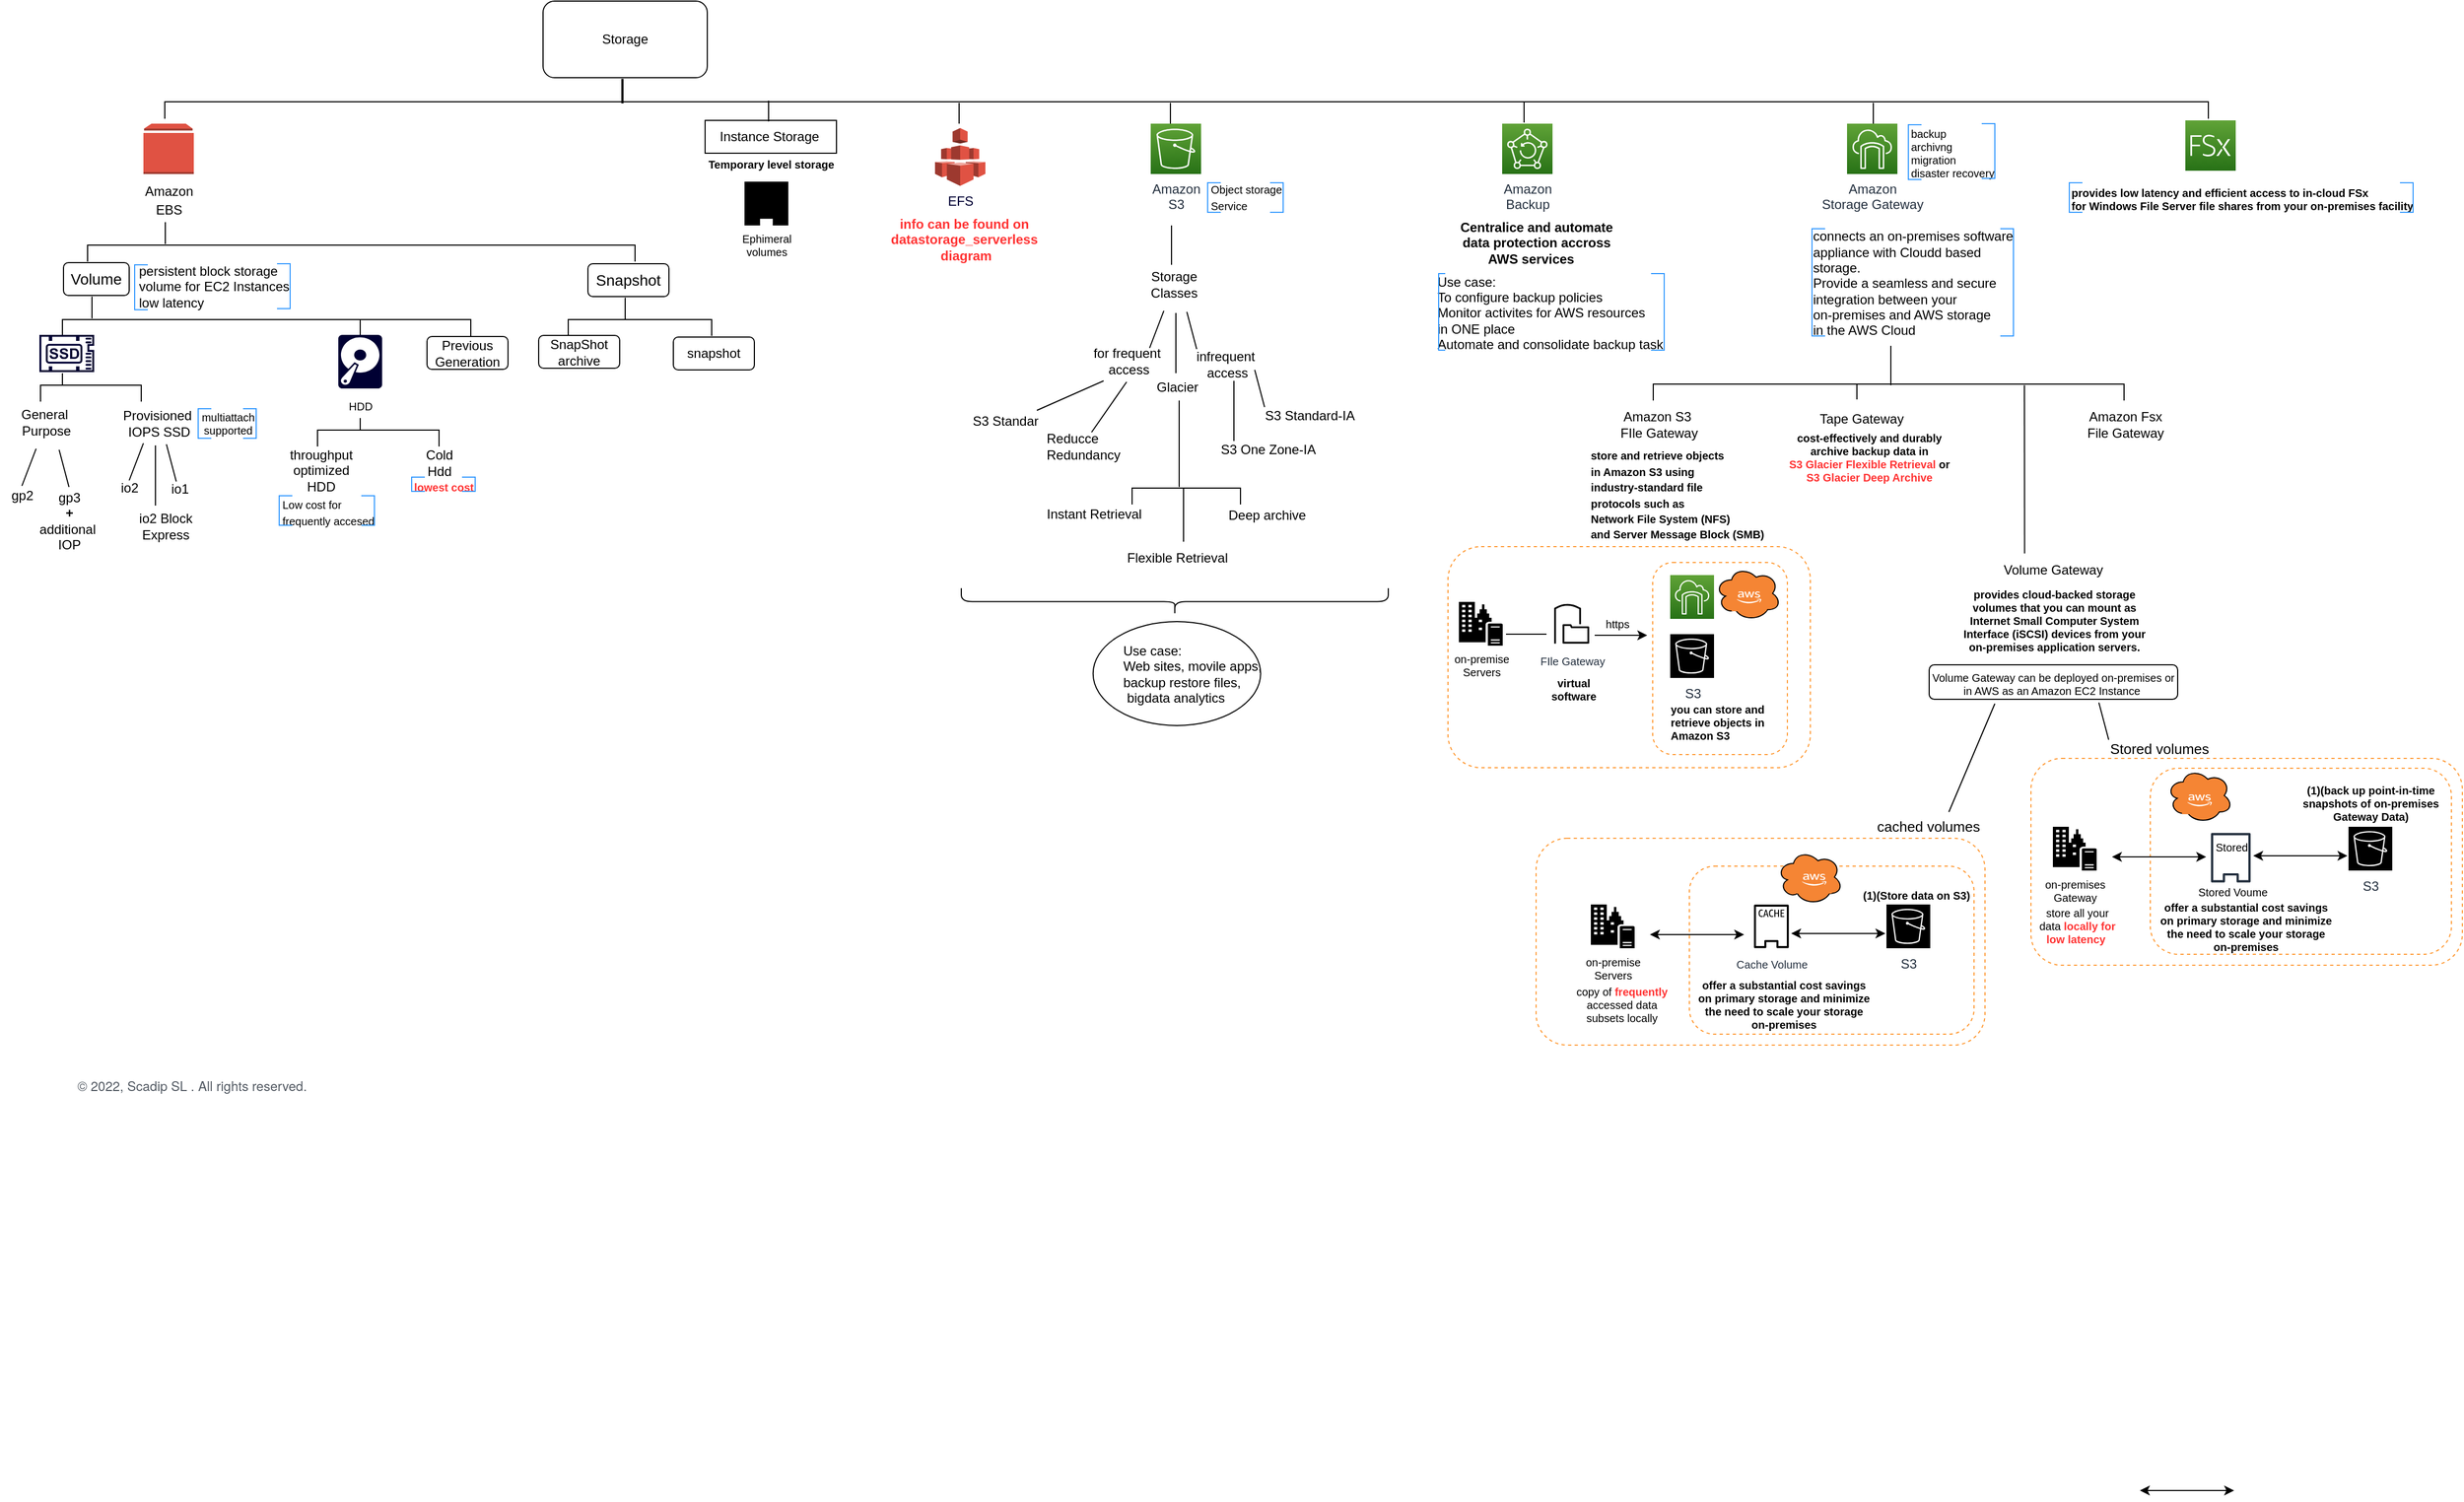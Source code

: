 <mxfile version="20.0.4" type="github">
  <diagram id="dNpaaLyYjejakmgUh9bT" name="Page-1">
    <mxGraphModel dx="1060" dy="617" grid="1" gridSize="10" guides="1" tooltips="1" connect="1" arrows="1" fold="1" page="1" pageScale="1" pageWidth="2336" pageHeight="1654" math="0" shadow="0">
      <root>
        <mxCell id="0" />
        <mxCell id="1" parent="0" />
        <mxCell id="cf06Xw0DI_L7y3Jn1LJ6-43" value="" style="rounded=1;whiteSpace=wrap;html=1;fontSize=13;fontColor=#000000;fillColor=none;gradientColor=none;strokeColor=#FF9933;dashed=1;" vertex="1" parent="1">
          <mxGeometry x="1322.5" y="537.5" width="331" height="202" as="geometry" />
        </mxCell>
        <mxCell id="cf06Xw0DI_L7y3Jn1LJ6-11" value="" style="rounded=1;whiteSpace=wrap;html=1;fontSize=13;fontColor=#000000;fillColor=none;gradientColor=none;strokeColor=#FF9933;dashed=1;" vertex="1" parent="1">
          <mxGeometry x="1855" y="731" width="394" height="189" as="geometry" />
        </mxCell>
        <mxCell id="cf06Xw0DI_L7y3Jn1LJ6-4" value="" style="rounded=1;whiteSpace=wrap;html=1;fontSize=13;fontColor=#000000;fillColor=none;gradientColor=none;strokeColor=#FF9933;dashed=1;" vertex="1" parent="1">
          <mxGeometry x="1543" y="829.5" width="260" height="153.5" as="geometry" />
        </mxCell>
        <mxCell id="cT7mzf2L48LDg-ybeG4r-135" value="" style="rounded=1;whiteSpace=wrap;html=1;fontSize=13;fontColor=#000000;fillColor=none;gradientColor=none;strokeColor=#FF9933;dashed=1;" parent="1" vertex="1">
          <mxGeometry x="1403" y="804" width="410" height="189" as="geometry" />
        </mxCell>
        <mxCell id="cT7mzf2L48LDg-ybeG4r-105" value="connects an on-premises software&lt;br&gt;appliance with Cloudd based &lt;br&gt;storage. &lt;br&gt;Provide a seamless and secure &lt;br&gt;integration between your &lt;br&gt;on-premises and AWS storage &lt;br&gt;in the AWS Cloud&amp;nbsp;" style="text;html=1;align=left;verticalAlign=middle;resizable=0;points=[];autosize=1;strokeColor=none;fillColor=none;fontSize=12;fontColor=#000000;" parent="1" vertex="1">
          <mxGeometry x="1654" y="242" width="210" height="110" as="geometry" />
        </mxCell>
        <mxCell id="cT7mzf2L48LDg-ybeG4r-103" value="" style="ellipse;whiteSpace=wrap;html=1;fontSize=10;fontColor=#FF3333;fillColor=none;" parent="1" vertex="1">
          <mxGeometry x="998.38" y="606" width="153" height="95" as="geometry" />
        </mxCell>
        <mxCell id="cT7mzf2L48LDg-ybeG4r-44" value="multiattach&lt;br&gt;supported" style="text;html=1;align=center;verticalAlign=middle;resizable=0;points=[];autosize=1;strokeColor=none;fillColor=none;fontSize=10;" parent="1" vertex="1">
          <mxGeometry x="173" y="405" width="70" height="40" as="geometry" />
        </mxCell>
        <mxCell id="8cmZsePVAe2AZ6mUPZ-U-2" value="Storage" style="rounded=1;whiteSpace=wrap;html=1;fillColor=none;" parent="1" vertex="1">
          <mxGeometry x="496" y="39" width="150" height="70" as="geometry" />
        </mxCell>
        <mxCell id="8cmZsePVAe2AZ6mUPZ-U-6" value="&lt;font style=&quot;font-size: 12px;&quot;&gt;Amazon &lt;br&gt;EBS&lt;/font&gt;" style="outlineConnect=0;dashed=0;verticalLabelPosition=bottom;verticalAlign=top;align=center;html=1;shape=mxgraph.aws3.volume;fillColor=#E05243;gradientColor=none;fontSize=14;aspect=fixed;" parent="1" vertex="1">
          <mxGeometry x="131" y="151" width="46" height="46" as="geometry" />
        </mxCell>
        <mxCell id="8cmZsePVAe2AZ6mUPZ-U-7" value="EFS" style="outlineConnect=0;dashed=0;verticalLabelPosition=bottom;verticalAlign=top;align=center;html=1;shape=mxgraph.aws3.efs;fillColor=#E05243;gradientColor=none;fontSize=12;fontColor=#000033;strokeColor=#3399FF;strokeWidth=1;aspect=fixed;" parent="1" vertex="1">
          <mxGeometry x="854" y="155" width="46" height="52.9" as="geometry" />
        </mxCell>
        <mxCell id="8cmZsePVAe2AZ6mUPZ-U-8" value="Amazon&lt;br&gt;S3" style="sketch=0;points=[[0,0,0],[0.25,0,0],[0.5,0,0],[0.75,0,0],[1,0,0],[0,1,0],[0.25,1,0],[0.5,1,0],[0.75,1,0],[1,1,0],[0,0.25,0],[0,0.5,0],[0,0.75,0],[1,0.25,0],[1,0.5,0],[1,0.75,0]];outlineConnect=0;fontColor=#232F3E;gradientColor=#60A337;gradientDirection=north;fillColor=#277116;strokeColor=#ffffff;dashed=0;verticalLabelPosition=bottom;verticalAlign=top;align=center;html=1;fontSize=12;fontStyle=0;shape=mxgraph.aws4.resourceIcon;resIcon=mxgraph.aws4.s3;aspect=fixed;" parent="1" vertex="1">
          <mxGeometry x="1051" y="151" width="46" height="46" as="geometry" />
        </mxCell>
        <mxCell id="8cmZsePVAe2AZ6mUPZ-U-9" value="Amazon&lt;br&gt;Backup" style="sketch=0;points=[[0,0,0],[0.25,0,0],[0.5,0,0],[0.75,0,0],[1,0,0],[0,1,0],[0.25,1,0],[0.5,1,0],[0.75,1,0],[1,1,0],[0,0.25,0],[0,0.5,0],[0,0.75,0],[1,0.25,0],[1,0.5,0],[1,0.75,0]];outlineConnect=0;fontColor=#232F3E;gradientColor=#60A337;gradientDirection=north;fillColor=#277116;strokeColor=#ffffff;dashed=0;verticalLabelPosition=bottom;verticalAlign=top;align=center;html=1;fontSize=12;fontStyle=0;aspect=fixed;shape=mxgraph.aws4.resourceIcon;resIcon=mxgraph.aws4.backup;" parent="1" vertex="1">
          <mxGeometry x="1372" y="151" width="46" height="46" as="geometry" />
        </mxCell>
        <mxCell id="8cmZsePVAe2AZ6mUPZ-U-11" value="Amazon&lt;br&gt;Storage Gateway" style="sketch=0;points=[[0,0,0],[0.25,0,0],[0.5,0,0],[0.75,0,0],[1,0,0],[0,1,0],[0.25,1,0],[0.5,1,0],[0.75,1,0],[1,1,0],[0,0.25,0],[0,0.5,0],[0,0.75,0],[1,0.25,0],[1,0.5,0],[1,0.75,0]];outlineConnect=0;fontColor=#232F3E;gradientColor=#60A337;gradientDirection=north;fillColor=#277116;strokeColor=#ffffff;dashed=0;verticalLabelPosition=bottom;verticalAlign=top;align=center;html=1;fontSize=12;fontStyle=0;shape=mxgraph.aws4.resourceIcon;resIcon=mxgraph.aws4.storage_gateway;aspect=fixed;" parent="1" vertex="1">
          <mxGeometry x="1687" y="151" width="46" height="46" as="geometry" />
        </mxCell>
        <mxCell id="8cmZsePVAe2AZ6mUPZ-U-12" value="" style="shape=partialRectangle;whiteSpace=wrap;html=1;bottom=1;right=1;left=1;top=0;fillColor=none;routingCenterX=-0.5;rotation=-180;direction=east;" parent="1" vertex="1">
          <mxGeometry x="150.5" y="131" width="1866.5" height="15" as="geometry" />
        </mxCell>
        <mxCell id="8cmZsePVAe2AZ6mUPZ-U-13" value="" style="line;strokeWidth=2;direction=south;html=1;" parent="1" vertex="1">
          <mxGeometry x="558.5" y="110" width="20" height="22.5" as="geometry" />
        </mxCell>
        <mxCell id="8cmZsePVAe2AZ6mUPZ-U-16" value="" style="endArrow=none;html=1;rounded=0;fontSize=12;" parent="1" edge="1">
          <mxGeometry width="50" height="50" relative="1" as="geometry">
            <mxPoint x="876" y="151" as="sourcePoint" />
            <mxPoint x="876" y="132" as="targetPoint" />
          </mxGeometry>
        </mxCell>
        <mxCell id="8cmZsePVAe2AZ6mUPZ-U-17" value="" style="endArrow=none;html=1;rounded=0;fontSize=12;" parent="1" edge="1">
          <mxGeometry width="50" height="50" relative="1" as="geometry">
            <mxPoint x="1069" y="151" as="sourcePoint" />
            <mxPoint x="1069" y="132" as="targetPoint" />
          </mxGeometry>
        </mxCell>
        <mxCell id="8cmZsePVAe2AZ6mUPZ-U-18" value="" style="endArrow=none;html=1;rounded=0;fontSize=12;" parent="1" edge="1">
          <mxGeometry width="50" height="50" relative="1" as="geometry">
            <mxPoint x="1392" y="150" as="sourcePoint" />
            <mxPoint x="1392" y="131" as="targetPoint" />
          </mxGeometry>
        </mxCell>
        <mxCell id="8cmZsePVAe2AZ6mUPZ-U-19" value="" style="endArrow=none;html=1;rounded=0;fontSize=12;" parent="1" edge="1">
          <mxGeometry width="50" height="50" relative="1" as="geometry">
            <mxPoint x="1711" y="151" as="sourcePoint" />
            <mxPoint x="1711" y="132" as="targetPoint" />
          </mxGeometry>
        </mxCell>
        <mxCell id="8cmZsePVAe2AZ6mUPZ-U-20" value="" style="sketch=0;points=[[0,0,0],[0.25,0,0],[0.5,0,0],[0.75,0,0],[1,0,0],[0,1,0],[0.25,1,0],[0.5,1,0],[0.75,1,0],[1,1,0],[0,0.25,0],[0,0.5,0],[0,0.75,0],[1,0.25,0],[1,0.5,0],[1,0.75,0]];outlineConnect=0;fontColor=#232F3E;gradientColor=#60A337;gradientDirection=north;fillColor=#277116;strokeColor=#ffffff;dashed=0;verticalLabelPosition=bottom;verticalAlign=top;align=center;html=1;fontSize=12;fontStyle=0;aspect=fixed;shape=mxgraph.aws4.resourceIcon;resIcon=mxgraph.aws4.fsx;" parent="1" vertex="1">
          <mxGeometry x="1996" y="148" width="46" height="46" as="geometry" />
        </mxCell>
        <mxCell id="cT7mzf2L48LDg-ybeG4r-1" value="&lt;font style=&quot;font-size: 14px;&quot;&gt;Volume&lt;/font&gt;" style="rounded=1;whiteSpace=wrap;html=1;fillColor=none;" parent="1" vertex="1">
          <mxGeometry x="58" y="278" width="60" height="30" as="geometry" />
        </mxCell>
        <mxCell id="cT7mzf2L48LDg-ybeG4r-2" value="&lt;font style=&quot;font-size: 14px;&quot;&gt;Snapshot&lt;/font&gt;" style="rounded=1;whiteSpace=wrap;html=1;fillColor=none;" parent="1" vertex="1">
          <mxGeometry x="537" y="279" width="74" height="30" as="geometry" />
        </mxCell>
        <mxCell id="cT7mzf2L48LDg-ybeG4r-3" value="" style="strokeWidth=1;html=1;shape=mxgraph.flowchart.annotation_1;align=left;pointerEvents=1;direction=south;" parent="1" vertex="1">
          <mxGeometry x="80" y="262" width="500" height="15" as="geometry" />
        </mxCell>
        <mxCell id="cT7mzf2L48LDg-ybeG4r-5" value="" style="endArrow=none;html=1;rounded=0;" parent="1" edge="1">
          <mxGeometry width="50" height="50" relative="1" as="geometry">
            <mxPoint x="151" y="261" as="sourcePoint" />
            <mxPoint x="151" y="241" as="targetPoint" />
          </mxGeometry>
        </mxCell>
        <mxCell id="cT7mzf2L48LDg-ybeG4r-7" value="" style="strokeWidth=1;html=1;shape=mxgraph.flowchart.annotation_1;align=left;pointerEvents=1;direction=south;" parent="1" vertex="1">
          <mxGeometry x="57" y="330" width="373" height="15" as="geometry" />
        </mxCell>
        <mxCell id="cT7mzf2L48LDg-ybeG4r-8" value="" style="endArrow=none;html=1;rounded=0;" parent="1" edge="1">
          <mxGeometry width="50" height="50" relative="1" as="geometry">
            <mxPoint x="84" y="329" as="sourcePoint" />
            <mxPoint x="84" y="309" as="targetPoint" />
          </mxGeometry>
        </mxCell>
        <mxCell id="cT7mzf2L48LDg-ybeG4r-9" value="" style="sketch=0;pointerEvents=1;shadow=0;dashed=0;html=1;strokeColor=none;fillColor=#000033;labelPosition=center;verticalLabelPosition=bottom;verticalAlign=top;align=center;outlineConnect=0;shape=mxgraph.vvd.ssd;fontSize=14;" parent="1" vertex="1">
          <mxGeometry x="36" y="344" width="50" height="34" as="geometry" />
        </mxCell>
        <mxCell id="cT7mzf2L48LDg-ybeG4r-11" value="&lt;font style=&quot;font-size: 10px;&quot;&gt;HDD&lt;/font&gt;" style="sketch=0;pointerEvents=1;shadow=0;dashed=0;html=1;strokeColor=none;fillColor=#000033;labelPosition=center;verticalLabelPosition=bottom;verticalAlign=top;outlineConnect=0;align=center;shape=mxgraph.office.devices.hard_disk;fontSize=14;" parent="1" vertex="1">
          <mxGeometry x="309" y="344" width="40" height="49" as="geometry" />
        </mxCell>
        <mxCell id="cT7mzf2L48LDg-ybeG4r-12" value="" style="endArrow=none;html=1;rounded=0;" parent="1" edge="1">
          <mxGeometry width="50" height="50" relative="1" as="geometry">
            <mxPoint x="329" y="344" as="sourcePoint" />
            <mxPoint x="329" y="330" as="targetPoint" />
          </mxGeometry>
        </mxCell>
        <mxCell id="cT7mzf2L48LDg-ybeG4r-13" value="&lt;font style=&quot;font-size: 12px;&quot;&gt;Previous Generation&lt;/font&gt;" style="rounded=1;whiteSpace=wrap;html=1;fillColor=none;fontSize=12;" parent="1" vertex="1">
          <mxGeometry x="390" y="345.5" width="74" height="30" as="geometry" />
        </mxCell>
        <mxCell id="cT7mzf2L48LDg-ybeG4r-14" value="" style="strokeWidth=1;html=1;shape=mxgraph.flowchart.annotation_1;align=left;pointerEvents=1;direction=south;" parent="1" vertex="1">
          <mxGeometry x="519" y="330" width="131" height="15" as="geometry" />
        </mxCell>
        <mxCell id="cT7mzf2L48LDg-ybeG4r-16" value="" style="endArrow=none;html=1;rounded=0;" parent="1" edge="1">
          <mxGeometry width="50" height="50" relative="1" as="geometry">
            <mxPoint x="571" y="330" as="sourcePoint" />
            <mxPoint x="571" y="310" as="targetPoint" />
          </mxGeometry>
        </mxCell>
        <mxCell id="cT7mzf2L48LDg-ybeG4r-17" value="&lt;font style=&quot;font-size: 12px;&quot;&gt;SnapShot archive&lt;/font&gt;" style="rounded=1;whiteSpace=wrap;html=1;fillColor=none;fontSize=12;" parent="1" vertex="1">
          <mxGeometry x="492" y="344.5" width="74" height="30" as="geometry" />
        </mxCell>
        <mxCell id="cT7mzf2L48LDg-ybeG4r-18" value="&lt;font style=&quot;font-size: 12px;&quot;&gt;snapshot&lt;/font&gt;" style="rounded=1;whiteSpace=wrap;html=1;fillColor=none;fontSize=12;" parent="1" vertex="1">
          <mxGeometry x="615" y="346" width="74" height="30" as="geometry" />
        </mxCell>
        <mxCell id="cT7mzf2L48LDg-ybeG4r-19" value="persistent block storage&amp;nbsp;&lt;br&gt;volume for EC2 Instances&lt;br&gt;low latency" style="text;html=1;align=left;verticalAlign=middle;resizable=0;points=[];autosize=1;strokeColor=none;fillColor=none;fontSize=12;" parent="1" vertex="1">
          <mxGeometry x="125" y="270" width="160" height="60" as="geometry" />
        </mxCell>
        <mxCell id="cT7mzf2L48LDg-ybeG4r-20" value="" style="strokeWidth=1;html=1;shape=mxgraph.flowchart.annotation_1;align=left;pointerEvents=1;fontColor=#000033;fillColor=none;strokeColor=#3399FF;" parent="1" vertex="1">
          <mxGeometry x="123" y="280" width="12" height="41" as="geometry" />
        </mxCell>
        <mxCell id="cT7mzf2L48LDg-ybeG4r-21" value="" style="strokeWidth=1;html=1;shape=mxgraph.flowchart.annotation_1;align=left;pointerEvents=1;fontColor=#000033;fillColor=none;direction=west;strokeColor=#3399FF;" parent="1" vertex="1">
          <mxGeometry x="253" y="279" width="12" height="41" as="geometry" />
        </mxCell>
        <mxCell id="cT7mzf2L48LDg-ybeG4r-22" value="" style="endArrow=none;html=1;rounded=0;" parent="1" edge="1">
          <mxGeometry width="50" height="50" relative="1" as="geometry">
            <mxPoint x="57" y="390" as="sourcePoint" />
            <mxPoint x="57" y="379" as="targetPoint" />
          </mxGeometry>
        </mxCell>
        <mxCell id="cT7mzf2L48LDg-ybeG4r-25" value="" style="strokeWidth=1;html=1;shape=mxgraph.flowchart.annotation_1;align=left;pointerEvents=1;direction=south;" parent="1" vertex="1">
          <mxGeometry x="37" y="390" width="92" height="15" as="geometry" />
        </mxCell>
        <mxCell id="cT7mzf2L48LDg-ybeG4r-26" value="General&amp;nbsp;&lt;br&gt;Purpose" style="text;html=1;align=center;verticalAlign=middle;resizable=0;points=[];autosize=1;strokeColor=none;fillColor=none;fontSize=12;" parent="1" vertex="1">
          <mxGeometry x="7" y="404" width="70" height="40" as="geometry" />
        </mxCell>
        <mxCell id="cT7mzf2L48LDg-ybeG4r-27" value="Provisioned&amp;nbsp;&lt;br&gt;IOPS SSD" style="text;html=1;align=center;verticalAlign=middle;resizable=0;points=[];autosize=1;strokeColor=none;fillColor=none;fontSize=12;" parent="1" vertex="1">
          <mxGeometry x="100" y="405" width="90" height="40" as="geometry" />
        </mxCell>
        <mxCell id="cT7mzf2L48LDg-ybeG4r-28" value="" style="endArrow=none;html=1;rounded=0;" parent="1" edge="1">
          <mxGeometry width="50" height="50" relative="1" as="geometry">
            <mxPoint x="20" y="482" as="sourcePoint" />
            <mxPoint x="33" y="448" as="targetPoint" />
          </mxGeometry>
        </mxCell>
        <mxCell id="cT7mzf2L48LDg-ybeG4r-29" value="gp2" style="text;html=1;align=center;verticalAlign=middle;resizable=0;points=[];autosize=1;strokeColor=none;fillColor=none;fontSize=12;" parent="1" vertex="1">
          <mxGeometry y="476" width="40" height="30" as="geometry" />
        </mxCell>
        <mxCell id="cT7mzf2L48LDg-ybeG4r-31" value="gp3&lt;br&gt;&lt;b&gt;+&lt;/b&gt;&lt;br&gt;additional&amp;nbsp;&lt;br&gt;IOP" style="text;html=1;align=center;verticalAlign=middle;resizable=0;points=[];autosize=1;strokeColor=none;fillColor=none;fontSize=12;" parent="1" vertex="1">
          <mxGeometry x="23" y="479" width="80" height="70" as="geometry" />
        </mxCell>
        <mxCell id="cT7mzf2L48LDg-ybeG4r-34" value="" style="endArrow=none;html=1;rounded=0;" parent="1" edge="1">
          <mxGeometry width="50" height="50" relative="1" as="geometry">
            <mxPoint x="63" y="483" as="sourcePoint" />
            <mxPoint x="54" y="449" as="targetPoint" />
          </mxGeometry>
        </mxCell>
        <mxCell id="cT7mzf2L48LDg-ybeG4r-35" value="" style="endArrow=none;html=1;rounded=0;" parent="1" edge="1">
          <mxGeometry width="50" height="50" relative="1" as="geometry">
            <mxPoint x="118" y="477" as="sourcePoint" />
            <mxPoint x="131" y="443" as="targetPoint" />
          </mxGeometry>
        </mxCell>
        <mxCell id="cT7mzf2L48LDg-ybeG4r-36" value="" style="endArrow=none;html=1;rounded=0;" parent="1" edge="1">
          <mxGeometry width="50" height="50" relative="1" as="geometry">
            <mxPoint x="161" y="478" as="sourcePoint" />
            <mxPoint x="152" y="444" as="targetPoint" />
          </mxGeometry>
        </mxCell>
        <mxCell id="cT7mzf2L48LDg-ybeG4r-37" value="" style="endArrow=none;html=1;rounded=0;" parent="1" edge="1">
          <mxGeometry width="50" height="50" relative="1" as="geometry">
            <mxPoint x="142" y="500" as="sourcePoint" />
            <mxPoint x="142" y="445" as="targetPoint" />
          </mxGeometry>
        </mxCell>
        <mxCell id="cT7mzf2L48LDg-ybeG4r-38" value="io1" style="text;html=1;align=center;verticalAlign=middle;resizable=0;points=[];autosize=1;strokeColor=none;fillColor=none;fontSize=12;" parent="1" vertex="1">
          <mxGeometry x="144" y="470" width="40" height="30" as="geometry" />
        </mxCell>
        <mxCell id="cT7mzf2L48LDg-ybeG4r-39" value="io2" style="text;html=1;align=center;verticalAlign=middle;resizable=0;points=[];autosize=1;strokeColor=none;fillColor=none;fontSize=12;" parent="1" vertex="1">
          <mxGeometry x="98" y="469" width="40" height="30" as="geometry" />
        </mxCell>
        <mxCell id="cT7mzf2L48LDg-ybeG4r-40" value="io2 Block &lt;br&gt;Express" style="text;html=1;align=center;verticalAlign=middle;resizable=0;points=[];autosize=1;strokeColor=none;fillColor=none;fontSize=12;" parent="1" vertex="1">
          <mxGeometry x="116" y="499" width="70" height="40" as="geometry" />
        </mxCell>
        <mxCell id="cT7mzf2L48LDg-ybeG4r-42" value="" style="strokeWidth=1;html=1;shape=mxgraph.flowchart.annotation_1;align=left;pointerEvents=1;fontColor=#000033;fillColor=none;strokeColor=#3399FF;" parent="1" vertex="1">
          <mxGeometry x="181" y="411.5" width="12" height="27" as="geometry" />
        </mxCell>
        <mxCell id="cT7mzf2L48LDg-ybeG4r-43" value="" style="strokeWidth=1;html=1;shape=mxgraph.flowchart.annotation_1;align=left;pointerEvents=1;fontColor=#000033;fillColor=none;direction=west;strokeColor=#3399FF;" parent="1" vertex="1">
          <mxGeometry x="222" y="411.5" width="12" height="27" as="geometry" />
        </mxCell>
        <mxCell id="cT7mzf2L48LDg-ybeG4r-47" value="" style="endArrow=none;html=1;rounded=0;" parent="1" edge="1">
          <mxGeometry width="50" height="50" relative="1" as="geometry">
            <mxPoint x="329" y="431" as="sourcePoint" />
            <mxPoint x="329" y="420" as="targetPoint" />
          </mxGeometry>
        </mxCell>
        <mxCell id="cT7mzf2L48LDg-ybeG4r-48" value="" style="strokeWidth=1;html=1;shape=mxgraph.flowchart.annotation_1;align=left;pointerEvents=1;direction=south;" parent="1" vertex="1">
          <mxGeometry x="290" y="431" width="111" height="15" as="geometry" />
        </mxCell>
        <mxCell id="cT7mzf2L48LDg-ybeG4r-49" value="&lt;span style=&quot;font-size: 12px;&quot;&gt;throughput&lt;br&gt;optimized&lt;br&gt;HDD&lt;br&gt;&lt;/span&gt;" style="text;html=1;align=center;verticalAlign=middle;resizable=0;points=[];autosize=1;strokeColor=none;fillColor=none;fontSize=10;" parent="1" vertex="1">
          <mxGeometry x="253" y="438" width="80" height="60" as="geometry" />
        </mxCell>
        <mxCell id="cT7mzf2L48LDg-ybeG4r-50" value="Cold&lt;br&gt;Hdd" style="text;html=1;align=center;verticalAlign=middle;resizable=0;points=[];autosize=1;strokeColor=none;fillColor=none;fontSize=12;" parent="1" vertex="1">
          <mxGeometry x="376" y="441" width="50" height="40" as="geometry" />
        </mxCell>
        <mxCell id="cT7mzf2L48LDg-ybeG4r-51" value="&lt;font style=&quot;font-size: 10px;&quot;&gt;Low cost for&amp;nbsp;&lt;br&gt;frequently accesed&lt;/font&gt;" style="text;html=1;align=left;verticalAlign=middle;resizable=0;points=[];autosize=1;strokeColor=none;fillColor=none;fontSize=12;" parent="1" vertex="1">
          <mxGeometry x="256" y="486" width="110" height="40" as="geometry" />
        </mxCell>
        <mxCell id="cT7mzf2L48LDg-ybeG4r-53" value="" style="strokeWidth=1;html=1;shape=mxgraph.flowchart.annotation_1;align=left;pointerEvents=1;fontColor=#000033;fillColor=none;strokeColor=#3399FF;" parent="1" vertex="1">
          <mxGeometry x="255" y="491" width="12" height="27" as="geometry" />
        </mxCell>
        <mxCell id="cT7mzf2L48LDg-ybeG4r-54" value="" style="strokeWidth=1;html=1;shape=mxgraph.flowchart.annotation_1;align=left;pointerEvents=1;fontColor=#000033;fillColor=none;direction=west;strokeColor=#3399FF;" parent="1" vertex="1">
          <mxGeometry x="330" y="491" width="12" height="27" as="geometry" />
        </mxCell>
        <mxCell id="cT7mzf2L48LDg-ybeG4r-55" value="&lt;b&gt;&lt;font color=&quot;#ff3333&quot;&gt;lowest cost&lt;/font&gt;&lt;/b&gt;" style="text;html=1;align=center;verticalAlign=middle;resizable=0;points=[];autosize=1;strokeColor=none;fillColor=none;fontSize=10;" parent="1" vertex="1">
          <mxGeometry x="365" y="468" width="80" height="30" as="geometry" />
        </mxCell>
        <mxCell id="cT7mzf2L48LDg-ybeG4r-56" value="" style="strokeWidth=1;html=1;shape=mxgraph.flowchart.annotation_1;align=left;pointerEvents=1;fontColor=#000033;fillColor=none;strokeColor=#3399FF;" parent="1" vertex="1">
          <mxGeometry x="376" y="474" width="12" height="13" as="geometry" />
        </mxCell>
        <mxCell id="cT7mzf2L48LDg-ybeG4r-57" value="" style="strokeWidth=1;html=1;shape=mxgraph.flowchart.annotation_1;align=left;pointerEvents=1;fontColor=#000033;fillColor=none;direction=west;strokeColor=#3399FF;" parent="1" vertex="1">
          <mxGeometry x="422" y="474" width="12" height="13" as="geometry" />
        </mxCell>
        <mxCell id="cT7mzf2L48LDg-ybeG4r-58" value="&lt;font color=&quot;#000000&quot; style=&quot;font-size: 10px;&quot;&gt;Object storage&amp;nbsp; &lt;br&gt;Service&amp;nbsp;&lt;/font&gt;" style="text;html=1;align=left;verticalAlign=middle;resizable=0;points=[];autosize=1;strokeColor=none;fillColor=none;fontSize=12;fontColor=#FF3333;" parent="1" vertex="1">
          <mxGeometry x="1104" y="197.9" width="90" height="40" as="geometry" />
        </mxCell>
        <mxCell id="cT7mzf2L48LDg-ybeG4r-59" value="Use case:&amp;nbsp; &lt;br&gt;Web sites, movile apps, &lt;br&gt;backup restore files,&lt;br&gt;&amp;nbsp;bigdata analytics&amp;nbsp;" style="text;html=1;align=left;verticalAlign=middle;resizable=0;points=[];autosize=1;strokeColor=none;fillColor=none;fontSize=12;fontColor=#000000;" parent="1" vertex="1">
          <mxGeometry x="1023.63" y="618.5" width="150" height="70" as="geometry" />
        </mxCell>
        <mxCell id="cT7mzf2L48LDg-ybeG4r-61" value="Centralice and automate &lt;br&gt;data protection accross &lt;br&gt;AWS services&amp;nbsp; &amp;nbsp;" style="text;html=1;align=center;verticalAlign=middle;resizable=0;points=[];autosize=1;strokeColor=none;fillColor=none;fontSize=12;fontColor=#000000;fontStyle=1" parent="1" vertex="1">
          <mxGeometry x="1323" y="230" width="160" height="60" as="geometry" />
        </mxCell>
        <mxCell id="cT7mzf2L48LDg-ybeG4r-62" value="Use case:&lt;br&gt;To configure backup policies &lt;br&gt;Monitor activites for AWS resources &lt;br&gt;in ONE place&lt;br&gt;Automate and consolidate backup task" style="text;html=1;align=left;verticalAlign=middle;resizable=0;points=[];autosize=1;strokeColor=none;fillColor=none;fontSize=12;fontColor=#000000;" parent="1" vertex="1">
          <mxGeometry x="1311" y="278.5" width="230" height="90" as="geometry" />
        </mxCell>
        <mxCell id="cT7mzf2L48LDg-ybeG4r-63" value="" style="strokeWidth=1;html=1;shape=mxgraph.flowchart.annotation_1;align=left;pointerEvents=1;fontColor=#000033;fillColor=none;strokeColor=#3399FF;" parent="1" vertex="1">
          <mxGeometry x="1314" y="288" width="6" height="70" as="geometry" />
        </mxCell>
        <mxCell id="cT7mzf2L48LDg-ybeG4r-64" value="" style="strokeWidth=1;html=1;shape=mxgraph.flowchart.annotation_1;align=left;pointerEvents=1;fontColor=#000033;fillColor=none;direction=west;strokeColor=#3399FF;" parent="1" vertex="1">
          <mxGeometry x="1508" y="288" width="12" height="70" as="geometry" />
        </mxCell>
        <mxCell id="cT7mzf2L48LDg-ybeG4r-67" value="" style="strokeWidth=1;html=1;shape=mxgraph.flowchart.annotation_1;align=left;pointerEvents=1;fontColor=#000033;fillColor=none;strokeColor=#3399FF;" parent="1" vertex="1">
          <mxGeometry x="1655" y="247" width="12" height="98" as="geometry" />
        </mxCell>
        <mxCell id="cT7mzf2L48LDg-ybeG4r-68" value="" style="strokeWidth=1;html=1;shape=mxgraph.flowchart.annotation_1;align=left;pointerEvents=1;fontColor=#000033;fillColor=none;direction=west;strokeColor=#3399FF;" parent="1" vertex="1">
          <mxGeometry x="1827" y="247" width="12" height="98" as="geometry" />
        </mxCell>
        <mxCell id="cT7mzf2L48LDg-ybeG4r-75" value="&lt;b&gt;&lt;font color=&quot;#ff3333&quot;&gt;info can be found on&amp;nbsp;&lt;br&gt;datastorage_serverless&amp;nbsp;&lt;br&gt;diagram&lt;/font&gt;&lt;/b&gt;" style="text;html=1;align=center;verticalAlign=middle;resizable=0;points=[];autosize=1;strokeColor=none;fillColor=none;fontSize=12;fontColor=#000000;" parent="1" vertex="1">
          <mxGeometry x="802" y="227" width="160" height="60" as="geometry" />
        </mxCell>
        <mxCell id="cT7mzf2L48LDg-ybeG4r-76" value="" style="endArrow=none;html=1;rounded=0;fontSize=12;" parent="1" edge="1">
          <mxGeometry width="50" height="50" relative="1" as="geometry">
            <mxPoint x="1070" y="280" as="sourcePoint" />
            <mxPoint x="1070" y="244" as="targetPoint" />
          </mxGeometry>
        </mxCell>
        <mxCell id="cT7mzf2L48LDg-ybeG4r-79" value="Storage&lt;br&gt;Classes" style="text;html=1;align=center;verticalAlign=middle;resizable=0;points=[];autosize=1;strokeColor=none;fillColor=none;fontSize=12;fontColor=#000000;" parent="1" vertex="1">
          <mxGeometry x="1037" y="277.5" width="70" height="40" as="geometry" />
        </mxCell>
        <mxCell id="cT7mzf2L48LDg-ybeG4r-80" value="" style="endArrow=none;html=1;rounded=0;" parent="1" edge="1">
          <mxGeometry width="50" height="50" relative="1" as="geometry">
            <mxPoint x="1050" y="356" as="sourcePoint" />
            <mxPoint x="1063" y="322" as="targetPoint" />
          </mxGeometry>
        </mxCell>
        <mxCell id="cT7mzf2L48LDg-ybeG4r-81" value="" style="endArrow=none;html=1;rounded=0;" parent="1" edge="1">
          <mxGeometry width="50" height="50" relative="1" as="geometry">
            <mxPoint x="1093" y="357" as="sourcePoint" />
            <mxPoint x="1084" y="323" as="targetPoint" />
          </mxGeometry>
        </mxCell>
        <mxCell id="cT7mzf2L48LDg-ybeG4r-82" value="" style="endArrow=none;html=1;rounded=0;" parent="1" edge="1">
          <mxGeometry width="50" height="50" relative="1" as="geometry">
            <mxPoint x="1074" y="379" as="sourcePoint" />
            <mxPoint x="1074" y="324" as="targetPoint" />
          </mxGeometry>
        </mxCell>
        <mxCell id="cT7mzf2L48LDg-ybeG4r-83" value="for frequent&lt;br&gt;&amp;nbsp;access" style="text;html=1;align=center;verticalAlign=middle;resizable=0;points=[];autosize=1;strokeColor=none;fillColor=none;fontSize=12;fontColor=#000000;" parent="1" vertex="1">
          <mxGeometry x="989" y="348" width="80" height="40" as="geometry" />
        </mxCell>
        <mxCell id="cT7mzf2L48LDg-ybeG4r-84" value="infrequent&lt;br&gt;&amp;nbsp;access" style="text;html=1;align=center;verticalAlign=middle;resizable=0;points=[];autosize=1;strokeColor=none;fillColor=none;fontSize=12;fontColor=#000000;" parent="1" vertex="1">
          <mxGeometry x="1079" y="351" width="80" height="40" as="geometry" />
        </mxCell>
        <mxCell id="cT7mzf2L48LDg-ybeG4r-85" value="Glacier" style="text;html=1;align=center;verticalAlign=middle;resizable=0;points=[];autosize=1;strokeColor=none;fillColor=none;fontSize=12;fontColor=#000000;" parent="1" vertex="1">
          <mxGeometry x="1045" y="377" width="60" height="30" as="geometry" />
        </mxCell>
        <mxCell id="cT7mzf2L48LDg-ybeG4r-86" value="" style="endArrow=none;html=1;rounded=0;" parent="1" edge="1">
          <mxGeometry width="50" height="50" relative="1" as="geometry">
            <mxPoint x="947" y="413" as="sourcePoint" />
            <mxPoint x="1008" y="386" as="targetPoint" />
          </mxGeometry>
        </mxCell>
        <mxCell id="cT7mzf2L48LDg-ybeG4r-87" value="" style="endArrow=none;html=1;rounded=0;" parent="1" edge="1">
          <mxGeometry width="50" height="50" relative="1" as="geometry">
            <mxPoint x="997" y="433" as="sourcePoint" />
            <mxPoint x="1029" y="387" as="targetPoint" />
          </mxGeometry>
        </mxCell>
        <mxCell id="cT7mzf2L48LDg-ybeG4r-88" value="S3 Standar" style="text;html=1;align=center;verticalAlign=middle;resizable=0;points=[];autosize=1;strokeColor=none;fillColor=none;fontSize=12;fontColor=#000000;" parent="1" vertex="1">
          <mxGeometry x="878" y="408" width="80" height="30" as="geometry" />
        </mxCell>
        <mxCell id="cT7mzf2L48LDg-ybeG4r-89" value="Reducce&amp;nbsp;&lt;br&gt;Redundancy" style="text;html=1;align=left;verticalAlign=middle;resizable=0;points=[];autosize=1;strokeColor=none;fillColor=none;fontSize=12;fontColor=#000000;" parent="1" vertex="1">
          <mxGeometry x="954" y="426" width="90" height="40" as="geometry" />
        </mxCell>
        <mxCell id="cT7mzf2L48LDg-ybeG4r-90" value="S3 Standard-IA" style="text;html=1;align=center;verticalAlign=middle;resizable=0;points=[];autosize=1;strokeColor=none;fillColor=none;fontSize=12;fontColor=#000000;" parent="1" vertex="1">
          <mxGeometry x="1141" y="403" width="110" height="30" as="geometry" />
        </mxCell>
        <mxCell id="cT7mzf2L48LDg-ybeG4r-91" value="S3 One Zone-IA" style="text;html=1;align=center;verticalAlign=middle;resizable=0;points=[];autosize=1;strokeColor=none;fillColor=none;fontSize=12;fontColor=#000000;" parent="1" vertex="1">
          <mxGeometry x="1103" y="434" width="110" height="30" as="geometry" />
        </mxCell>
        <mxCell id="cT7mzf2L48LDg-ybeG4r-92" value="" style="endArrow=none;html=1;rounded=0;" parent="1" edge="1">
          <mxGeometry width="50" height="50" relative="1" as="geometry">
            <mxPoint x="1155" y="410" as="sourcePoint" />
            <mxPoint x="1146" y="376" as="targetPoint" />
          </mxGeometry>
        </mxCell>
        <mxCell id="cT7mzf2L48LDg-ybeG4r-93" value="" style="endArrow=none;html=1;rounded=0;" parent="1" edge="1">
          <mxGeometry width="50" height="50" relative="1" as="geometry">
            <mxPoint x="1127" y="441" as="sourcePoint" />
            <mxPoint x="1127" y="386" as="targetPoint" />
          </mxGeometry>
        </mxCell>
        <mxCell id="cT7mzf2L48LDg-ybeG4r-94" value="" style="endArrow=none;html=1;rounded=0;" parent="1" edge="1">
          <mxGeometry width="50" height="50" relative="1" as="geometry">
            <mxPoint x="1077" y="483" as="sourcePoint" />
            <mxPoint x="1077" y="404" as="targetPoint" />
          </mxGeometry>
        </mxCell>
        <mxCell id="cT7mzf2L48LDg-ybeG4r-95" value="" style="strokeWidth=1;html=1;shape=mxgraph.flowchart.annotation_1;align=left;pointerEvents=1;direction=south;" parent="1" vertex="1">
          <mxGeometry x="1034" y="484" width="99" height="15" as="geometry" />
        </mxCell>
        <mxCell id="cT7mzf2L48LDg-ybeG4r-96" value="Instant Retrieval" style="text;html=1;align=center;verticalAlign=middle;resizable=0;points=[];autosize=1;strokeColor=none;fillColor=none;fontSize=12;fontColor=#000000;" parent="1" vertex="1">
          <mxGeometry x="944" y="493" width="110" height="30" as="geometry" />
        </mxCell>
        <mxCell id="cT7mzf2L48LDg-ybeG4r-97" value="Flexible Retrieval" style="text;html=1;align=center;verticalAlign=middle;resizable=0;points=[];autosize=1;strokeColor=none;fillColor=none;fontSize=12;fontColor=#000000;" parent="1" vertex="1">
          <mxGeometry x="1015" y="533" width="120" height="30" as="geometry" />
        </mxCell>
        <mxCell id="cT7mzf2L48LDg-ybeG4r-98" value="Deep archive" style="text;html=1;align=center;verticalAlign=middle;resizable=0;points=[];autosize=1;strokeColor=none;fillColor=none;fontSize=12;fontColor=#000000;" parent="1" vertex="1">
          <mxGeometry x="1112" y="494" width="90" height="30" as="geometry" />
        </mxCell>
        <mxCell id="cT7mzf2L48LDg-ybeG4r-99" value="" style="endArrow=none;html=1;rounded=0;" parent="1" edge="1">
          <mxGeometry width="50" height="50" relative="1" as="geometry">
            <mxPoint x="1081" y="533" as="sourcePoint" />
            <mxPoint x="1081" y="484" as="targetPoint" />
          </mxGeometry>
        </mxCell>
        <mxCell id="cT7mzf2L48LDg-ybeG4r-100" value="" style="strokeWidth=1;html=1;shape=mxgraph.flowchart.annotation_1;align=left;pointerEvents=1;fontColor=#000033;fillColor=none;strokeColor=#3399FF;" parent="1" vertex="1">
          <mxGeometry x="1103" y="205" width="12" height="27" as="geometry" />
        </mxCell>
        <mxCell id="cT7mzf2L48LDg-ybeG4r-101" value="" style="strokeWidth=1;html=1;shape=mxgraph.flowchart.annotation_1;align=left;pointerEvents=1;fontColor=#000033;fillColor=none;direction=west;strokeColor=#3399FF;" parent="1" vertex="1">
          <mxGeometry x="1160" y="205" width="12" height="27" as="geometry" />
        </mxCell>
        <mxCell id="cT7mzf2L48LDg-ybeG4r-102" value="" style="shape=curlyBracket;whiteSpace=wrap;html=1;rounded=1;flipH=1;fontSize=10;fontColor=#FF3333;fillColor=none;size=0.5;direction=north;" parent="1" vertex="1">
          <mxGeometry x="878" y="575.5" width="390" height="24.5" as="geometry" />
        </mxCell>
        <mxCell id="cT7mzf2L48LDg-ybeG4r-106" value="" style="endArrow=none;html=1;rounded=0;fontSize=12;" parent="1" edge="1">
          <mxGeometry width="50" height="50" relative="1" as="geometry">
            <mxPoint x="1727" y="390" as="sourcePoint" />
            <mxPoint x="1727" y="354" as="targetPoint" />
          </mxGeometry>
        </mxCell>
        <mxCell id="cT7mzf2L48LDg-ybeG4r-110" value="" style="strokeWidth=1;html=1;shape=mxgraph.flowchart.annotation_1;align=left;pointerEvents=1;direction=south;" parent="1" vertex="1">
          <mxGeometry x="1510" y="389" width="430" height="15" as="geometry" />
        </mxCell>
        <mxCell id="cT7mzf2L48LDg-ybeG4r-111" value="Amazon S3&amp;nbsp;&lt;br&gt;FIle Gateway" style="text;html=1;align=center;verticalAlign=middle;resizable=0;points=[];autosize=1;strokeColor=none;fillColor=none;fontSize=12;fontColor=#000000;" parent="1" vertex="1">
          <mxGeometry x="1470" y="406" width="90" height="40" as="geometry" />
        </mxCell>
        <mxCell id="cT7mzf2L48LDg-ybeG4r-112" value="Amazon Fsx&lt;br&gt;File Gateway" style="text;html=1;align=center;verticalAlign=middle;resizable=0;points=[];autosize=1;strokeColor=none;fillColor=none;fontSize=12;fontColor=#000000;" parent="1" vertex="1">
          <mxGeometry x="1896" y="406" width="90" height="40" as="geometry" />
        </mxCell>
        <mxCell id="cT7mzf2L48LDg-ybeG4r-113" value="Tape Gateway" style="text;html=1;align=center;verticalAlign=middle;resizable=0;points=[];autosize=1;strokeColor=none;fillColor=none;fontSize=12;fontColor=#000000;" parent="1" vertex="1">
          <mxGeometry x="1650" y="406" width="100" height="30" as="geometry" />
        </mxCell>
        <mxCell id="cT7mzf2L48LDg-ybeG4r-114" value="Volume Gateway" style="text;html=1;align=center;verticalAlign=middle;resizable=0;points=[];autosize=1;strokeColor=none;fillColor=none;fontSize=12;fontColor=#000000;" parent="1" vertex="1">
          <mxGeometry x="1820" y="544" width="110" height="30" as="geometry" />
        </mxCell>
        <mxCell id="cT7mzf2L48LDg-ybeG4r-115" value="" style="endArrow=none;html=1;rounded=0;" parent="1" edge="1">
          <mxGeometry width="50" height="50" relative="1" as="geometry">
            <mxPoint x="1696" y="403" as="sourcePoint" />
            <mxPoint x="1696" y="389" as="targetPoint" />
          </mxGeometry>
        </mxCell>
        <mxCell id="cT7mzf2L48LDg-ybeG4r-116" value="" style="endArrow=none;html=1;rounded=0;exitX=0.42;exitY=-0.009;exitDx=0;exitDy=0;exitPerimeter=0;" parent="1" edge="1">
          <mxGeometry width="50" height="50" relative="1" as="geometry">
            <mxPoint x="1849.2" y="543.73" as="sourcePoint" />
            <mxPoint x="1849" y="390" as="targetPoint" />
          </mxGeometry>
        </mxCell>
        <mxCell id="cT7mzf2L48LDg-ybeG4r-117" value="&lt;font style=&quot;font-size: 10px;&quot;&gt;&lt;b&gt;store and retrieve objects &lt;br&gt;in Amazon S3 using &lt;br&gt;industry-standard file &lt;br&gt;protocols such as &lt;br&gt;Network File System (NFS) &lt;br&gt;and Server Message Block (SMB)&lt;/b&gt;&lt;/font&gt;" style="text;html=1;align=left;verticalAlign=middle;resizable=0;points=[];autosize=1;strokeColor=none;fillColor=none;fontSize=12;fontColor=#000000;" parent="1" vertex="1">
          <mxGeometry x="1451" y="440" width="180" height="100" as="geometry" />
        </mxCell>
        <mxCell id="cT7mzf2L48LDg-ybeG4r-118" value="&lt;b&gt;provides cloud-backed storage &lt;br&gt;volumes that you can mount as &lt;br&gt;Internet Small Computer System &lt;br&gt;Interface (iSCSI) devices from your &lt;br&gt;on-premises application servers.&lt;/b&gt;" style="text;html=1;align=center;verticalAlign=middle;resizable=0;points=[];autosize=1;strokeColor=none;fillColor=none;fontSize=10;fontColor=#000000;" parent="1" vertex="1">
          <mxGeometry x="1781" y="570" width="190" height="70" as="geometry" />
        </mxCell>
        <mxCell id="cT7mzf2L48LDg-ybeG4r-119" value="Volume Gateway can be deployed on-premises or &lt;br&gt;in AWS as an Amazon EC2 Instance&amp;nbsp;" style="text;html=1;align=center;verticalAlign=middle;resizable=0;points=[];autosize=1;strokeColor=none;fillColor=none;fontSize=10;fontColor=#000000;" parent="1" vertex="1">
          <mxGeometry x="1755" y="642.5" width="240" height="40" as="geometry" />
        </mxCell>
        <mxCell id="cT7mzf2L48LDg-ybeG4r-120" value="" style="rounded=1;whiteSpace=wrap;html=1;fontSize=10;fontColor=#000000;fillColor=none;" parent="1" vertex="1">
          <mxGeometry x="1762" y="645.5" width="227" height="31.5" as="geometry" />
        </mxCell>
        <mxCell id="cT7mzf2L48LDg-ybeG4r-121" value="S3" style="sketch=0;points=[[0,0,0],[0.25,0,0],[0.5,0,0],[0.75,0,0],[1,0,0],[0,1,0],[0.25,1,0],[0.5,1,0],[0.75,1,0],[1,1,0],[0,0.25,0],[0,0.5,0],[0,0.75,0],[1,0.25,0],[1,0.5,0],[1,0.75,0]];outlineConnect=0;fontColor=#232F3E;gradientColor=none;gradientDirection=north;fillColor=#000000;strokeColor=#ffffff;dashed=0;verticalLabelPosition=bottom;verticalAlign=top;align=center;html=1;fontSize=12;fontStyle=0;aspect=fixed;shape=mxgraph.aws4.resourceIcon;resIcon=mxgraph.aws4.s3;" parent="1" vertex="1">
          <mxGeometry x="1723" y="864.5" width="40" height="40" as="geometry" />
        </mxCell>
        <mxCell id="cT7mzf2L48LDg-ybeG4r-123" value="&lt;b&gt;(1)(Store data on S3)&lt;/b&gt;" style="text;html=1;align=center;verticalAlign=middle;resizable=0;points=[];autosize=1;strokeColor=none;fillColor=none;fontSize=10;fontColor=#000000;" parent="1" vertex="1">
          <mxGeometry x="1690" y="841" width="120" height="30" as="geometry" />
        </mxCell>
        <mxCell id="cT7mzf2L48LDg-ybeG4r-124" value="&lt;font style=&quot;font-size: 10px;&quot;&gt;Cache Volume&lt;/font&gt;" style="sketch=0;outlineConnect=0;fontColor=#232F3E;gradientColor=none;fillColor=#000000;strokeColor=none;dashed=0;verticalLabelPosition=bottom;verticalAlign=top;align=center;html=1;fontSize=12;fontStyle=0;aspect=fixed;pointerEvents=1;shape=mxgraph.aws4.cached_volume;" parent="1" vertex="1">
          <mxGeometry x="1602" y="864.5" width="31.8" height="40" as="geometry" />
        </mxCell>
        <mxCell id="cT7mzf2L48LDg-ybeG4r-126" value="on-premise&lt;br&gt;Servers" style="sketch=0;pointerEvents=1;shadow=0;dashed=0;html=1;strokeColor=none;fillColor=#000000;labelPosition=center;verticalLabelPosition=bottom;verticalAlign=top;outlineConnect=0;align=center;shape=mxgraph.office.servers.on_premises_server;fontSize=10;fontColor=#000000;" parent="1" vertex="1">
          <mxGeometry x="1453" y="864.5" width="40" height="40" as="geometry" />
        </mxCell>
        <mxCell id="cT7mzf2L48LDg-ybeG4r-127" value="&lt;b&gt;offer a substantial cost savings &lt;br&gt;on primary storage and minimize &lt;br&gt;the need to scale your storage &lt;br&gt;on-premises&lt;/b&gt;" style="text;html=1;align=center;verticalAlign=middle;resizable=0;points=[];autosize=1;strokeColor=none;fillColor=none;fontSize=10;fontColor=#000000;" parent="1" vertex="1">
          <mxGeometry x="1539" y="926" width="180" height="60" as="geometry" />
        </mxCell>
        <mxCell id="cT7mzf2L48LDg-ybeG4r-128" value="" style="endArrow=classic;startArrow=classic;html=1;rounded=0;fontSize=10;fontColor=#000000;" parent="1" edge="1">
          <mxGeometry width="50" height="50" relative="1" as="geometry">
            <mxPoint x="1507" y="892" as="sourcePoint" />
            <mxPoint x="1593" y="892" as="targetPoint" />
          </mxGeometry>
        </mxCell>
        <mxCell id="cT7mzf2L48LDg-ybeG4r-129" value="" style="endArrow=classic;startArrow=classic;html=1;rounded=0;fontSize=10;fontColor=#000000;" parent="1" edge="1">
          <mxGeometry width="50" height="50" relative="1" as="geometry">
            <mxPoint x="1636" y="891" as="sourcePoint" />
            <mxPoint x="1722" y="891" as="targetPoint" />
          </mxGeometry>
        </mxCell>
        <mxCell id="cT7mzf2L48LDg-ybeG4r-130" value="" style="endArrow=none;html=1;rounded=0;" parent="1" edge="1">
          <mxGeometry width="50" height="50" relative="1" as="geometry">
            <mxPoint x="1926" y="714" as="sourcePoint" />
            <mxPoint x="1917" y="680" as="targetPoint" />
          </mxGeometry>
        </mxCell>
        <mxCell id="cT7mzf2L48LDg-ybeG4r-131" value="&lt;font style=&quot;font-size: 13px;&quot;&gt;Stored volumes&lt;/font&gt;" style="text;html=1;align=center;verticalAlign=middle;resizable=0;points=[];autosize=1;strokeColor=none;fillColor=none;fontSize=10;fontColor=#000000;" parent="1" vertex="1">
          <mxGeometry x="1917" y="707" width="110" height="30" as="geometry" />
        </mxCell>
        <mxCell id="cT7mzf2L48LDg-ybeG4r-133" value="" style="endArrow=none;html=1;rounded=0;" parent="1" edge="1">
          <mxGeometry width="50" height="50" relative="1" as="geometry">
            <mxPoint x="1780" y="780" as="sourcePoint" />
            <mxPoint x="1822" y="681" as="targetPoint" />
          </mxGeometry>
        </mxCell>
        <mxCell id="cT7mzf2L48LDg-ybeG4r-136" value="&lt;font style=&quot;font-size: 13px;&quot;&gt;cached volumes&lt;/font&gt;" style="text;html=1;align=center;verticalAlign=middle;resizable=0;points=[];autosize=1;strokeColor=none;fillColor=none;fontSize=10;fontColor=#000000;" parent="1" vertex="1">
          <mxGeometry x="1701" y="778" width="120" height="30" as="geometry" />
        </mxCell>
        <mxCell id="cf06Xw0DI_L7y3Jn1LJ6-1" value="&lt;div style=&quot;text-align: left;&quot;&gt;&lt;span style=&quot;background-color: initial;&quot;&gt;backup&lt;/span&gt;&lt;/div&gt;&lt;span style=&quot;background-color: initial;&quot;&gt;&lt;div style=&quot;text-align: left;&quot;&gt;&lt;span style=&quot;background-color: initial;&quot;&gt;archivng&lt;/span&gt;&lt;/div&gt;&lt;/span&gt;&lt;span style=&quot;background-color: initial;&quot;&gt;&lt;div style=&quot;text-align: left;&quot;&gt;&lt;span style=&quot;background-color: initial;&quot;&gt;migration&lt;/span&gt;&lt;/div&gt;&lt;/span&gt;&lt;span style=&quot;background-color: initial;&quot;&gt;&lt;div style=&quot;text-align: left;&quot;&gt;&lt;span style=&quot;background-color: initial;&quot;&gt;disaster recovery&lt;/span&gt;&lt;/div&gt;&lt;/span&gt;" style="text;html=1;align=center;verticalAlign=middle;resizable=0;points=[];autosize=1;strokeColor=none;fillColor=none;fontSize=10;" vertex="1" parent="1">
          <mxGeometry x="1733" y="147.9" width="100" height="60" as="geometry" />
        </mxCell>
        <mxCell id="cf06Xw0DI_L7y3Jn1LJ6-2" value="" style="strokeWidth=1;html=1;shape=mxgraph.flowchart.annotation_1;align=left;pointerEvents=1;fontColor=#000033;fillColor=none;strokeColor=#3399FF;" vertex="1" parent="1">
          <mxGeometry x="1743" y="152" width="12" height="50" as="geometry" />
        </mxCell>
        <mxCell id="cf06Xw0DI_L7y3Jn1LJ6-3" value="" style="strokeWidth=1;html=1;shape=mxgraph.flowchart.annotation_1;align=left;pointerEvents=1;fontColor=#000033;fillColor=none;direction=west;strokeColor=#3399FF;" vertex="1" parent="1">
          <mxGeometry x="1810" y="151" width="12" height="50" as="geometry" />
        </mxCell>
        <mxCell id="cf06Xw0DI_L7y3Jn1LJ6-7" value="" style="ellipse;shape=cloud;whiteSpace=wrap;html=1;fontSize=10;fillColor=#F58534;" vertex="1" parent="1">
          <mxGeometry x="1623" y="814.5" width="60" height="50" as="geometry" />
        </mxCell>
        <mxCell id="cf06Xw0DI_L7y3Jn1LJ6-8" value="" style="outlineConnect=0;dashed=0;verticalLabelPosition=bottom;verticalAlign=top;align=center;html=1;shape=mxgraph.aws3.cloud_2;fillColor=#F58534;gradientColor=none;fontSize=10;" vertex="1" parent="1">
          <mxGeometry x="1641" y="828.5" width="32" height="26" as="geometry" />
        </mxCell>
        <mxCell id="cf06Xw0DI_L7y3Jn1LJ6-9" value="copy of &lt;b&gt;&lt;font color=&quot;#ff3333&quot;&gt;frequently &lt;/font&gt;&lt;/b&gt;&lt;br&gt;accessed data &lt;br&gt;subsets locally" style="text;html=1;align=center;verticalAlign=middle;resizable=0;points=[];autosize=1;strokeColor=none;fillColor=none;fontSize=10;" vertex="1" parent="1">
          <mxGeometry x="1426" y="931" width="110" height="50" as="geometry" />
        </mxCell>
        <mxCell id="cf06Xw0DI_L7y3Jn1LJ6-10" value="" style="rounded=1;whiteSpace=wrap;html=1;fontSize=13;fontColor=#000000;fillColor=none;gradientColor=none;strokeColor=#FF9933;dashed=1;" vertex="1" parent="1">
          <mxGeometry x="1964" y="740" width="275" height="170" as="geometry" />
        </mxCell>
        <mxCell id="cf06Xw0DI_L7y3Jn1LJ6-12" value="S3" style="sketch=0;points=[[0,0,0],[0.25,0,0],[0.5,0,0],[0.75,0,0],[1,0,0],[0,1,0],[0.25,1,0],[0.5,1,0],[0.75,1,0],[1,1,0],[0,0.25,0],[0,0.5,0],[0,0.75,0],[1,0.25,0],[1,0.5,0],[1,0.75,0]];outlineConnect=0;fontColor=#232F3E;gradientColor=none;gradientDirection=north;fillColor=#000000;strokeColor=#ffffff;dashed=0;verticalLabelPosition=bottom;verticalAlign=top;align=center;html=1;fontSize=12;fontStyle=0;aspect=fixed;shape=mxgraph.aws4.resourceIcon;resIcon=mxgraph.aws4.s3;" vertex="1" parent="1">
          <mxGeometry x="2145" y="793.5" width="40" height="40" as="geometry" />
        </mxCell>
        <mxCell id="cf06Xw0DI_L7y3Jn1LJ6-13" value="&lt;b&gt;(1)(back up point-in-time &lt;br&gt;snapshots of on-premises &lt;br&gt;Gateway Data)&lt;/b&gt;" style="text;html=1;align=center;verticalAlign=middle;resizable=0;points=[];autosize=1;strokeColor=none;fillColor=none;fontSize=10;fontColor=#000000;" vertex="1" parent="1">
          <mxGeometry x="2090" y="747" width="150" height="50" as="geometry" />
        </mxCell>
        <mxCell id="cf06Xw0DI_L7y3Jn1LJ6-15" value="on-premises&lt;br&gt;Gateway" style="sketch=0;pointerEvents=1;shadow=0;dashed=0;html=1;strokeColor=none;fillColor=#000000;labelPosition=center;verticalLabelPosition=bottom;verticalAlign=top;outlineConnect=0;align=center;shape=mxgraph.office.servers.on_premises_server;fontSize=10;fontColor=#000000;" vertex="1" parent="1">
          <mxGeometry x="1875" y="793.5" width="40" height="40" as="geometry" />
        </mxCell>
        <mxCell id="cf06Xw0DI_L7y3Jn1LJ6-16" value="&lt;b&gt;offer a substantial cost savings &lt;br&gt;on primary storage and minimize &lt;br&gt;the need to scale your storage &lt;br&gt;on-premises&lt;/b&gt;" style="text;html=1;align=center;verticalAlign=middle;resizable=0;points=[];autosize=1;strokeColor=none;fillColor=none;fontSize=10;fontColor=#000000;" vertex="1" parent="1">
          <mxGeometry x="1961" y="855" width="180" height="60" as="geometry" />
        </mxCell>
        <mxCell id="cf06Xw0DI_L7y3Jn1LJ6-17" value="" style="endArrow=classic;startArrow=classic;html=1;rounded=0;fontSize=10;fontColor=#000000;" edge="1" parent="1">
          <mxGeometry width="50" height="50" relative="1" as="geometry">
            <mxPoint x="1929" y="821" as="sourcePoint" />
            <mxPoint x="2015" y="821" as="targetPoint" />
          </mxGeometry>
        </mxCell>
        <mxCell id="cf06Xw0DI_L7y3Jn1LJ6-18" value="" style="endArrow=classic;startArrow=classic;html=1;rounded=0;fontSize=10;fontColor=#000000;" edge="1" parent="1">
          <mxGeometry width="50" height="50" relative="1" as="geometry">
            <mxPoint x="2058" y="820" as="sourcePoint" />
            <mxPoint x="2144" y="820" as="targetPoint" />
          </mxGeometry>
        </mxCell>
        <mxCell id="cf06Xw0DI_L7y3Jn1LJ6-23" value="&lt;span style=&quot;color: rgb(0, 0, 0);&quot;&gt;store all&amp;nbsp;&lt;/span&gt;&lt;font color=&quot;#000000&quot;&gt;your &lt;/font&gt;&lt;br&gt;&lt;font color=&quot;#000000&quot;&gt;data &lt;/font&gt;&lt;b style=&quot;&quot;&gt;locally for &lt;br&gt;low latency&lt;/b&gt;&lt;font color=&quot;#000000&quot;&gt;&amp;nbsp;&lt;/font&gt;" style="text;html=1;align=center;verticalAlign=middle;resizable=0;points=[];autosize=1;strokeColor=none;fillColor=none;fontSize=10;fontColor=#FF3333;" vertex="1" parent="1">
          <mxGeometry x="1852" y="859" width="90" height="50" as="geometry" />
        </mxCell>
        <mxCell id="cf06Xw0DI_L7y3Jn1LJ6-29" value="" style="sketch=0;outlineConnect=0;fontColor=#232F3E;gradientColor=none;strokeColor=#232F3E;fillColor=none;dashed=0;verticalLabelPosition=bottom;verticalAlign=top;align=center;html=1;fontSize=12;fontStyle=0;shape=mxgraph.aws4.resourceIcon;resIcon=mxgraph.aws4.non_cached_volume;" vertex="1" parent="1">
          <mxGeometry x="2000" y="793.5" width="75" height="56.5" as="geometry" />
        </mxCell>
        <mxCell id="cf06Xw0DI_L7y3Jn1LJ6-30" value="Stored Voume" style="text;html=1;align=center;verticalAlign=middle;resizable=0;points=[];autosize=1;strokeColor=none;fillColor=none;fontSize=10;fontColor=#000000;" vertex="1" parent="1">
          <mxGeometry x="1993.5" y="837.5" width="90" height="30" as="geometry" />
        </mxCell>
        <mxCell id="cf06Xw0DI_L7y3Jn1LJ6-31" value="" style="group" vertex="1" connectable="0" parent="1">
          <mxGeometry x="1979" y="740" width="60" height="50" as="geometry" />
        </mxCell>
        <mxCell id="cf06Xw0DI_L7y3Jn1LJ6-19" value="" style="ellipse;shape=cloud;whiteSpace=wrap;html=1;fontSize=10;fillColor=#F58534;" vertex="1" parent="cf06Xw0DI_L7y3Jn1LJ6-31">
          <mxGeometry width="60" height="50" as="geometry" />
        </mxCell>
        <mxCell id="cf06Xw0DI_L7y3Jn1LJ6-20" value="" style="outlineConnect=0;dashed=0;verticalLabelPosition=bottom;verticalAlign=top;align=center;html=1;shape=mxgraph.aws3.cloud_2;fillColor=#F58534;gradientColor=none;fontSize=10;" vertex="1" parent="cf06Xw0DI_L7y3Jn1LJ6-31">
          <mxGeometry x="14" y="16" width="32" height="26" as="geometry" />
        </mxCell>
        <mxCell id="cf06Xw0DI_L7y3Jn1LJ6-32" value="&lt;b&gt;cost-effectively and durably &lt;br&gt;archive backup data in &lt;br&gt;&lt;font color=&quot;#ff3333&quot;&gt;S3 Glacier Flexible Retrieval &lt;/font&gt;or &lt;br&gt;&lt;font color=&quot;#ff3333&quot;&gt;S3 Glacier Deep Archive&lt;/font&gt;&lt;/b&gt;" style="text;html=1;align=center;verticalAlign=middle;resizable=0;points=[];autosize=1;strokeColor=none;fillColor=none;fontSize=10;fontColor=#000000;" vertex="1" parent="1">
          <mxGeometry x="1622" y="426" width="170" height="60" as="geometry" />
        </mxCell>
        <mxCell id="cf06Xw0DI_L7y3Jn1LJ6-34" value="&lt;span style=&quot;&quot;&gt;provides low latency and efficient access to in-cloud FSx&lt;/span&gt;&lt;br style=&quot;&quot;&gt;&lt;span style=&quot;&quot;&gt;for Windows File Server file shares from your on-premises facility&lt;/span&gt;" style="text;html=1;align=left;verticalAlign=middle;resizable=0;points=[];autosize=1;strokeColor=none;fillColor=none;fontSize=10;fontColor=#000000;fontStyle=1" vertex="1" parent="1">
          <mxGeometry x="1890" y="200" width="340" height="40" as="geometry" />
        </mxCell>
        <mxCell id="cf06Xw0DI_L7y3Jn1LJ6-35" value="" style="strokeWidth=1;html=1;shape=mxgraph.flowchart.annotation_1;align=left;pointerEvents=1;fontColor=#000033;fillColor=none;strokeColor=#3399FF;" vertex="1" parent="1">
          <mxGeometry x="1890" y="205" width="12" height="27" as="geometry" />
        </mxCell>
        <mxCell id="cf06Xw0DI_L7y3Jn1LJ6-36" value="" style="strokeWidth=1;html=1;shape=mxgraph.flowchart.annotation_1;align=left;pointerEvents=1;fontColor=#000033;fillColor=none;direction=west;strokeColor=#3399FF;" vertex="1" parent="1">
          <mxGeometry x="2192" y="205" width="12" height="27" as="geometry" />
        </mxCell>
        <mxCell id="cf06Xw0DI_L7y3Jn1LJ6-42" value="" style="rounded=1;whiteSpace=wrap;html=1;fontSize=13;fontColor=#000000;fillColor=none;gradientColor=none;strokeColor=#FF9933;dashed=1;" vertex="1" parent="1">
          <mxGeometry x="1509.5" y="552" width="123" height="175.5" as="geometry" />
        </mxCell>
        <mxCell id="cf06Xw0DI_L7y3Jn1LJ6-44" value="S3" style="sketch=0;points=[[0,0,0],[0.25,0,0],[0.5,0,0],[0.75,0,0],[1,0,0],[0,1,0],[0.25,1,0],[0.5,1,0],[0.75,1,0],[1,1,0],[0,0.25,0],[0,0.5,0],[0,0.75,0],[1,0.25,0],[1,0.5,0],[1,0.75,0]];outlineConnect=0;fontColor=#232F3E;gradientColor=none;gradientDirection=north;fillColor=#000000;strokeColor=#ffffff;dashed=0;verticalLabelPosition=bottom;verticalAlign=top;align=center;html=1;fontSize=12;fontStyle=0;aspect=fixed;shape=mxgraph.aws4.resourceIcon;resIcon=mxgraph.aws4.s3;" vertex="1" parent="1">
          <mxGeometry x="1525.5" y="617.5" width="40" height="40" as="geometry" />
        </mxCell>
        <mxCell id="cf06Xw0DI_L7y3Jn1LJ6-47" value="on-premise&lt;br&gt;Servers" style="sketch=0;pointerEvents=1;shadow=0;dashed=0;html=1;strokeColor=none;fillColor=#000000;labelPosition=center;verticalLabelPosition=bottom;verticalAlign=top;outlineConnect=0;align=center;shape=mxgraph.office.servers.on_premises_server;fontSize=10;fontColor=#000000;" vertex="1" parent="1">
          <mxGeometry x="1332.5" y="588" width="40" height="40" as="geometry" />
        </mxCell>
        <mxCell id="cf06Xw0DI_L7y3Jn1LJ6-50" value="" style="endArrow=classic;startArrow=classic;html=1;rounded=0;fontSize=10;fontColor=#000000;" edge="1" parent="1">
          <mxGeometry width="50" height="50" relative="1" as="geometry">
            <mxPoint x="1954.5" y="1400" as="sourcePoint" />
            <mxPoint x="2040.5" y="1400" as="targetPoint" />
          </mxGeometry>
        </mxCell>
        <mxCell id="cf06Xw0DI_L7y3Jn1LJ6-54" value="" style="group" vertex="1" connectable="0" parent="1">
          <mxGeometry x="1566.5" y="555.5" width="60" height="49.5" as="geometry" />
        </mxCell>
        <mxCell id="cf06Xw0DI_L7y3Jn1LJ6-51" value="" style="ellipse;shape=cloud;whiteSpace=wrap;html=1;fontSize=10;fillColor=#F58534;" vertex="1" parent="cf06Xw0DI_L7y3Jn1LJ6-54">
          <mxGeometry width="60" height="49.5" as="geometry" />
        </mxCell>
        <mxCell id="cf06Xw0DI_L7y3Jn1LJ6-52" value="" style="outlineConnect=0;dashed=0;verticalLabelPosition=bottom;verticalAlign=top;align=center;html=1;shape=mxgraph.aws3.cloud_2;fillColor=#F58534;gradientColor=none;fontSize=10;" vertex="1" parent="cf06Xw0DI_L7y3Jn1LJ6-54">
          <mxGeometry x="15" y="15" width="32" height="26" as="geometry" />
        </mxCell>
        <mxCell id="cf06Xw0DI_L7y3Jn1LJ6-55" value="&lt;font style=&quot;font-size: 10px;&quot;&gt;FIle Gateway&lt;/font&gt;" style="sketch=0;outlineConnect=0;fontColor=#232F3E;gradientColor=none;fillColor=#000000;strokeColor=none;dashed=0;verticalLabelPosition=bottom;verticalAlign=top;align=center;html=1;fontSize=12;fontStyle=0;pointerEvents=1;shape=mxgraph.aws4.file_gateway;" vertex="1" parent="1">
          <mxGeometry x="1419.5" y="588" width="32" height="40" as="geometry" />
        </mxCell>
        <mxCell id="cf06Xw0DI_L7y3Jn1LJ6-56" value="" style="endArrow=none;html=1;rounded=0;fontSize=10;fontColor=#000000;" edge="1" parent="1">
          <mxGeometry width="50" height="50" relative="1" as="geometry">
            <mxPoint x="1375.5" y="617.5" as="sourcePoint" />
            <mxPoint x="1412.5" y="617.5" as="targetPoint" />
          </mxGeometry>
        </mxCell>
        <mxCell id="cf06Xw0DI_L7y3Jn1LJ6-57" value="Stored" style="text;html=1;align=center;verticalAlign=middle;resizable=0;points=[];autosize=1;strokeColor=none;fillColor=none;fontSize=10;fontColor=#000000;" vertex="1" parent="1">
          <mxGeometry x="2012.5" y="796.5" width="50" height="30" as="geometry" />
        </mxCell>
        <mxCell id="cf06Xw0DI_L7y3Jn1LJ6-58" value="&lt;b&gt;virtual &lt;br&gt;software&lt;/b&gt;" style="text;html=1;align=center;verticalAlign=middle;resizable=0;points=[];autosize=1;strokeColor=none;fillColor=none;fontSize=10;fontColor=#000000;" vertex="1" parent="1">
          <mxGeometry x="1406.5" y="647.5" width="60" height="40" as="geometry" />
        </mxCell>
        <mxCell id="cf06Xw0DI_L7y3Jn1LJ6-59" value="" style="endArrow=classic;html=1;rounded=0;fontSize=10;fontColor=#000000;" edge="1" parent="1">
          <mxGeometry width="50" height="50" relative="1" as="geometry">
            <mxPoint x="1456.5" y="618.5" as="sourcePoint" />
            <mxPoint x="1504.5" y="618.5" as="targetPoint" />
          </mxGeometry>
        </mxCell>
        <mxCell id="cf06Xw0DI_L7y3Jn1LJ6-62" value="" style="sketch=0;points=[[0,0,0],[0.25,0,0],[0.5,0,0],[0.75,0,0],[1,0,0],[0,1,0],[0.25,1,0],[0.5,1,0],[0.75,1,0],[1,1,0],[0,0.25,0],[0,0.5,0],[0,0.75,0],[1,0.25,0],[1,0.5,0],[1,0.75,0]];outlineConnect=0;fontColor=#232F3E;gradientColor=#60A337;gradientDirection=north;fillColor=#277116;strokeColor=#ffffff;dashed=0;verticalLabelPosition=bottom;verticalAlign=top;align=center;html=1;fontSize=12;fontStyle=0;aspect=fixed;shape=mxgraph.aws4.resourceIcon;resIcon=mxgraph.aws4.storage_gateway;" vertex="1" parent="1">
          <mxGeometry x="1525.5" y="563.5" width="40" height="40" as="geometry" />
        </mxCell>
        <mxCell id="cf06Xw0DI_L7y3Jn1LJ6-63" value="https" style="text;html=1;align=center;verticalAlign=middle;resizable=0;points=[];autosize=1;strokeColor=none;fillColor=none;fontSize=10;fontColor=#000000;" vertex="1" parent="1">
          <mxGeometry x="1451.5" y="593" width="50" height="30" as="geometry" />
        </mxCell>
        <mxCell id="cf06Xw0DI_L7y3Jn1LJ6-64" value="you can store and &lt;br&gt;retrieve objects in &lt;br&gt;Amazon S3&amp;nbsp;" style="text;html=1;align=left;verticalAlign=middle;resizable=0;points=[];autosize=1;strokeColor=none;fillColor=none;fontSize=10;fontColor=#000000;fontStyle=1" vertex="1" parent="1">
          <mxGeometry x="1523.5" y="672.5" width="110" height="50" as="geometry" />
        </mxCell>
        <mxCell id="cf06Xw0DI_L7y3Jn1LJ6-65" value="" style="endArrow=none;html=1;rounded=0;fontSize=12;" edge="1" parent="1">
          <mxGeometry width="50" height="50" relative="1" as="geometry">
            <mxPoint x="702" y="149" as="sourcePoint" />
            <mxPoint x="702" y="130" as="targetPoint" />
          </mxGeometry>
        </mxCell>
        <mxCell id="cf06Xw0DI_L7y3Jn1LJ6-66" value="&lt;font style=&quot;font-size: 12px;&quot;&gt;Instance Storage&amp;nbsp;&lt;/font&gt;" style="text;html=1;align=center;verticalAlign=middle;resizable=0;points=[];autosize=1;strokeColor=default;fillColor=none;fontSize=10;fontColor=#000000;" vertex="1" parent="1">
          <mxGeometry x="644" y="148" width="120" height="30" as="geometry" />
        </mxCell>
        <mxCell id="cf06Xw0DI_L7y3Jn1LJ6-67" value="&lt;b&gt;&lt;font style=&quot;font-size: 10px;&quot;&gt;Temporary level&amp;nbsp;storage&lt;/font&gt;&lt;/b&gt;" style="text;html=1;align=center;verticalAlign=middle;resizable=0;points=[];autosize=1;strokeColor=none;fillColor=none;fontSize=12;fontColor=#000000;" vertex="1" parent="1">
          <mxGeometry x="634" y="173" width="140" height="30" as="geometry" />
        </mxCell>
        <mxCell id="cf06Xw0DI_L7y3Jn1LJ6-68" value="Ephimeral&lt;br&gt;volumes" style="outlineConnect=0;dashed=0;verticalLabelPosition=bottom;verticalAlign=top;align=center;html=1;shape=mxgraph.aws3.non_cached_volume;fillColor=#000000;gradientColor=none;fontSize=10;fontColor=#000000;strokeColor=default;" vertex="1" parent="1">
          <mxGeometry x="680" y="204" width="40" height="40" as="geometry" />
        </mxCell>
        <mxCell id="cf06Xw0DI_L7y3Jn1LJ6-69" value="&lt;span style=&quot;color: rgb(84, 91, 100); font-family: &amp;quot;Amazon Ember&amp;quot;, &amp;quot;Helvetica Neue&amp;quot;, Roboto, Arial, sans-serif; text-align: start; background-color: rgb(255, 255, 255);&quot;&gt;© 2022, Scadip SL&amp;nbsp;&lt;/span&gt;&lt;span style=&quot;color: rgb(84, 91, 100); font-family: &amp;quot;Amazon Ember&amp;quot;, &amp;quot;Helvetica Neue&amp;quot;, Roboto, Arial, sans-serif; text-align: start; background-color: rgb(255, 255, 255);&quot;&gt;. All rights reserved.&lt;/span&gt;" style="text;html=1;align=center;verticalAlign=middle;resizable=0;points=[];autosize=1;strokeColor=none;fillColor=none;fontSize=12;" vertex="1" parent="1">
          <mxGeometry x="60" y="1020" width="230" height="20" as="geometry" />
        </mxCell>
      </root>
    </mxGraphModel>
  </diagram>
</mxfile>
